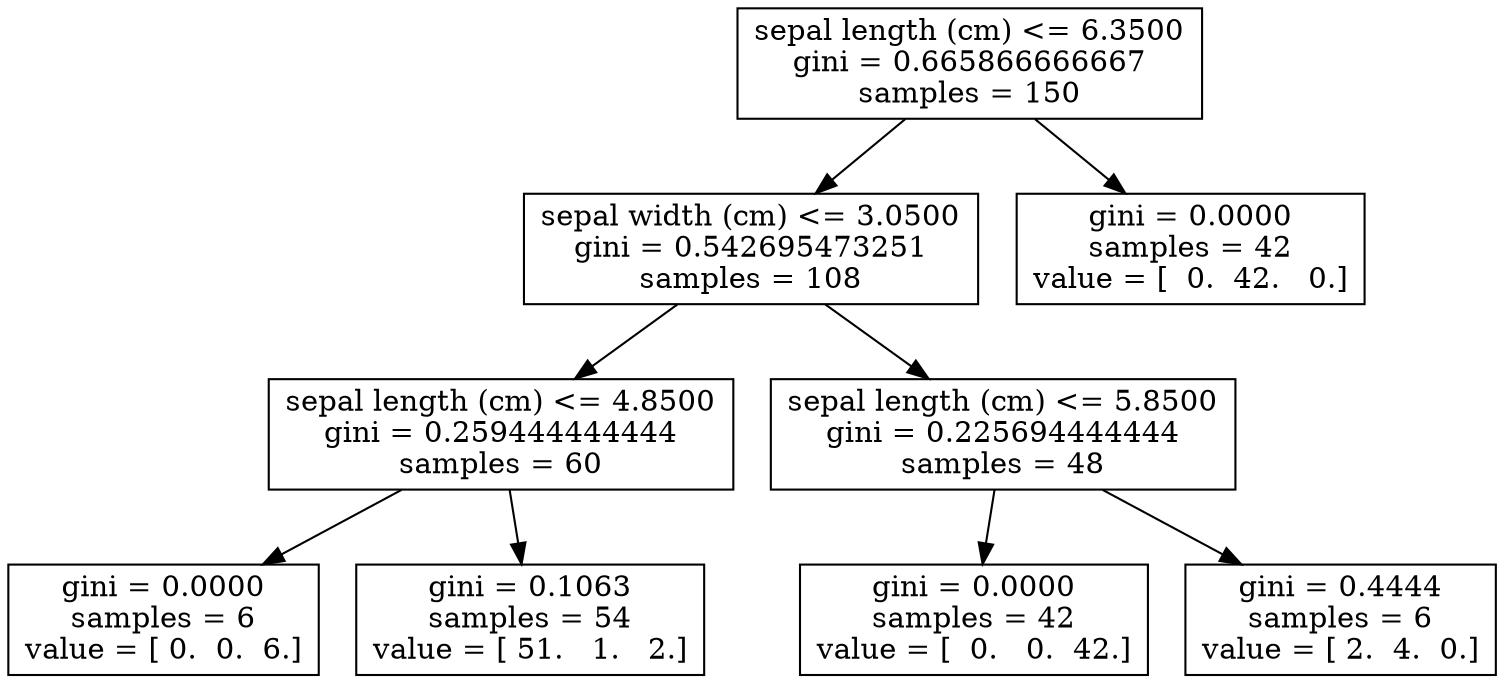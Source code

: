 digraph Tree {
0 [label="sepal length (cm) <= 6.3500\ngini = 0.665866666667\nsamples = 150", shape="box"] ;
1 [label="sepal width (cm) <= 3.0500\ngini = 0.542695473251\nsamples = 108", shape="box"] ;
0 -> 1 ;
2 [label="sepal length (cm) <= 4.8500\ngini = 0.259444444444\nsamples = 60", shape="box"] ;
1 -> 2 ;
3 [label="gini = 0.0000\nsamples = 6\nvalue = [ 0.  0.  6.]", shape="box"] ;
2 -> 3 ;
4 [label="gini = 0.1063\nsamples = 54\nvalue = [ 51.   1.   2.]", shape="box"] ;
2 -> 4 ;
5 [label="sepal length (cm) <= 5.8500\ngini = 0.225694444444\nsamples = 48", shape="box"] ;
1 -> 5 ;
6 [label="gini = 0.0000\nsamples = 42\nvalue = [  0.   0.  42.]", shape="box"] ;
5 -> 6 ;
7 [label="gini = 0.4444\nsamples = 6\nvalue = [ 2.  4.  0.]", shape="box"] ;
5 -> 7 ;
8 [label="gini = 0.0000\nsamples = 42\nvalue = [  0.  42.   0.]", shape="box"] ;
0 -> 8 ;
}